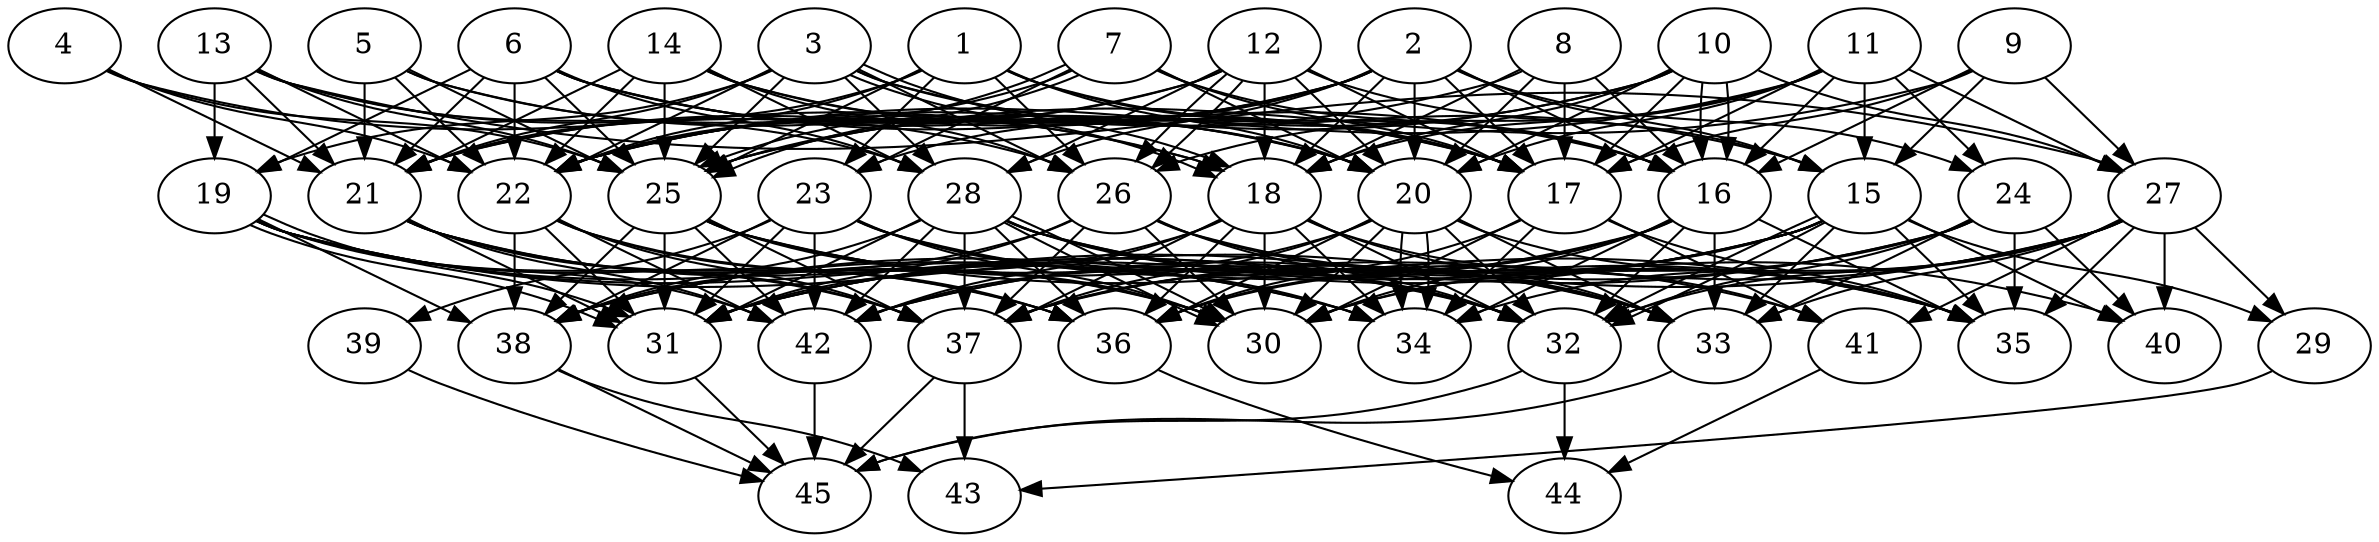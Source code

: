 // DAG automatically generated by daggen at Thu Oct  3 14:07:25 2019
// ./daggen --dot -n 45 --ccr 0.5 --fat 0.7 --regular 0.7 --density 0.9 --mindata 5242880 --maxdata 52428800 
digraph G {
  1 [size="97282048", alpha="0.13", expect_size="48641024"] 
  1 -> 16 [size ="48641024"]
  1 -> 17 [size ="48641024"]
  1 -> 20 [size ="48641024"]
  1 -> 21 [size ="48641024"]
  1 -> 22 [size ="48641024"]
  1 -> 23 [size ="48641024"]
  1 -> 25 [size ="48641024"]
  1 -> 26 [size ="48641024"]
  2 [size="100220928", alpha="0.03", expect_size="50110464"] 
  2 -> 15 [size ="50110464"]
  2 -> 16 [size ="50110464"]
  2 -> 17 [size ="50110464"]
  2 -> 18 [size ="50110464"]
  2 -> 20 [size ="50110464"]
  2 -> 21 [size ="50110464"]
  2 -> 22 [size ="50110464"]
  2 -> 23 [size ="50110464"]
  2 -> 24 [size ="50110464"]
  2 -> 25 [size ="50110464"]
  2 -> 28 [size ="50110464"]
  3 [size="76154880", alpha="0.12", expect_size="38077440"] 
  3 -> 15 [size ="38077440"]
  3 -> 17 [size ="38077440"]
  3 -> 18 [size ="38077440"]
  3 -> 18 [size ="38077440"]
  3 -> 19 [size ="38077440"]
  3 -> 21 [size ="38077440"]
  3 -> 22 [size ="38077440"]
  3 -> 25 [size ="38077440"]
  3 -> 26 [size ="38077440"]
  3 -> 28 [size ="38077440"]
  4 [size="98955264", alpha="0.04", expect_size="49477632"] 
  4 -> 18 [size ="49477632"]
  4 -> 21 [size ="49477632"]
  4 -> 22 [size ="49477632"]
  4 -> 25 [size ="49477632"]
  5 [size="34240512", alpha="0.06", expect_size="17120256"] 
  5 -> 18 [size ="17120256"]
  5 -> 20 [size ="17120256"]
  5 -> 21 [size ="17120256"]
  5 -> 22 [size ="17120256"]
  5 -> 25 [size ="17120256"]
  6 [size="88172544", alpha="0.13", expect_size="44086272"] 
  6 -> 16 [size ="44086272"]
  6 -> 17 [size ="44086272"]
  6 -> 19 [size ="44086272"]
  6 -> 20 [size ="44086272"]
  6 -> 21 [size ="44086272"]
  6 -> 22 [size ="44086272"]
  6 -> 25 [size ="44086272"]
  6 -> 28 [size ="44086272"]
  7 [size="21952512", alpha="0.07", expect_size="10976256"] 
  7 -> 16 [size ="10976256"]
  7 -> 17 [size ="10976256"]
  7 -> 20 [size ="10976256"]
  7 -> 22 [size ="10976256"]
  7 -> 23 [size ="10976256"]
  7 -> 25 [size ="10976256"]
  7 -> 25 [size ="10976256"]
  8 [size="33394688", alpha="0.14", expect_size="16697344"] 
  8 -> 16 [size ="16697344"]
  8 -> 17 [size ="16697344"]
  8 -> 18 [size ="16697344"]
  8 -> 20 [size ="16697344"]
  8 -> 22 [size ="16697344"]
  9 [size="80220160", alpha="0.14", expect_size="40110080"] 
  9 -> 15 [size ="40110080"]
  9 -> 16 [size ="40110080"]
  9 -> 17 [size ="40110080"]
  9 -> 25 [size ="40110080"]
  9 -> 27 [size ="40110080"]
  10 [size="39124992", alpha="0.06", expect_size="19562496"] 
  10 -> 16 [size ="19562496"]
  10 -> 16 [size ="19562496"]
  10 -> 17 [size ="19562496"]
  10 -> 18 [size ="19562496"]
  10 -> 20 [size ="19562496"]
  10 -> 22 [size ="19562496"]
  10 -> 25 [size ="19562496"]
  10 -> 27 [size ="19562496"]
  11 [size="96899072", alpha="0.18", expect_size="48449536"] 
  11 -> 15 [size ="48449536"]
  11 -> 16 [size ="48449536"]
  11 -> 17 [size ="48449536"]
  11 -> 18 [size ="48449536"]
  11 -> 20 [size ="48449536"]
  11 -> 22 [size ="48449536"]
  11 -> 24 [size ="48449536"]
  11 -> 26 [size ="48449536"]
  11 -> 27 [size ="48449536"]
  12 [size="62367744", alpha="0.03", expect_size="31183872"] 
  12 -> 15 [size ="31183872"]
  12 -> 17 [size ="31183872"]
  12 -> 18 [size ="31183872"]
  12 -> 20 [size ="31183872"]
  12 -> 21 [size ="31183872"]
  12 -> 22 [size ="31183872"]
  12 -> 26 [size ="31183872"]
  12 -> 26 [size ="31183872"]
  12 -> 28 [size ="31183872"]
  13 [size="77586432", alpha="0.01", expect_size="38793216"] 
  13 -> 19 [size ="38793216"]
  13 -> 21 [size ="38793216"]
  13 -> 22 [size ="38793216"]
  13 -> 25 [size ="38793216"]
  13 -> 26 [size ="38793216"]
  13 -> 27 [size ="38793216"]
  13 -> 28 [size ="38793216"]
  14 [size="38432768", alpha="0.06", expect_size="19216384"] 
  14 -> 17 [size ="19216384"]
  14 -> 20 [size ="19216384"]
  14 -> 21 [size ="19216384"]
  14 -> 22 [size ="19216384"]
  14 -> 25 [size ="19216384"]
  14 -> 26 [size ="19216384"]
  14 -> 28 [size ="19216384"]
  15 [size="54999040", alpha="0.19", expect_size="27499520"] 
  15 -> 29 [size ="27499520"]
  15 -> 31 [size ="27499520"]
  15 -> 32 [size ="27499520"]
  15 -> 32 [size ="27499520"]
  15 -> 33 [size ="27499520"]
  15 -> 35 [size ="27499520"]
  15 -> 36 [size ="27499520"]
  15 -> 37 [size ="27499520"]
  15 -> 38 [size ="27499520"]
  15 -> 40 [size ="27499520"]
  15 -> 42 [size ="27499520"]
  16 [size="84633600", alpha="0.14", expect_size="42316800"] 
  16 -> 30 [size ="42316800"]
  16 -> 32 [size ="42316800"]
  16 -> 33 [size ="42316800"]
  16 -> 34 [size ="42316800"]
  16 -> 35 [size ="42316800"]
  16 -> 36 [size ="42316800"]
  16 -> 37 [size ="42316800"]
  16 -> 38 [size ="42316800"]
  17 [size="50583552", alpha="0.11", expect_size="25291776"] 
  17 -> 30 [size ="25291776"]
  17 -> 34 [size ="25291776"]
  17 -> 35 [size ="25291776"]
  17 -> 36 [size ="25291776"]
  17 -> 41 [size ="25291776"]
  18 [size="84623360", alpha="0.05", expect_size="42311680"] 
  18 -> 30 [size ="42311680"]
  18 -> 31 [size ="42311680"]
  18 -> 32 [size ="42311680"]
  18 -> 33 [size ="42311680"]
  18 -> 34 [size ="42311680"]
  18 -> 36 [size ="42311680"]
  18 -> 37 [size ="42311680"]
  18 -> 41 [size ="42311680"]
  18 -> 42 [size ="42311680"]
  19 [size="58247168", alpha="0.07", expect_size="29123584"] 
  19 -> 31 [size ="29123584"]
  19 -> 31 [size ="29123584"]
  19 -> 32 [size ="29123584"]
  19 -> 33 [size ="29123584"]
  19 -> 34 [size ="29123584"]
  19 -> 36 [size ="29123584"]
  19 -> 37 [size ="29123584"]
  19 -> 38 [size ="29123584"]
  19 -> 42 [size ="29123584"]
  20 [size="27602944", alpha="0.01", expect_size="13801472"] 
  20 -> 30 [size ="13801472"]
  20 -> 32 [size ="13801472"]
  20 -> 33 [size ="13801472"]
  20 -> 34 [size ="13801472"]
  20 -> 34 [size ="13801472"]
  20 -> 35 [size ="13801472"]
  20 -> 36 [size ="13801472"]
  20 -> 37 [size ="13801472"]
  20 -> 42 [size ="13801472"]
  21 [size="54921216", alpha="0.13", expect_size="27460608"] 
  21 -> 30 [size ="27460608"]
  21 -> 31 [size ="27460608"]
  21 -> 34 [size ="27460608"]
  21 -> 36 [size ="27460608"]
  21 -> 37 [size ="27460608"]
  21 -> 42 [size ="27460608"]
  22 [size="47470592", alpha="0.05", expect_size="23735296"] 
  22 -> 30 [size ="23735296"]
  22 -> 31 [size ="23735296"]
  22 -> 36 [size ="23735296"]
  22 -> 37 [size ="23735296"]
  22 -> 38 [size ="23735296"]
  22 -> 42 [size ="23735296"]
  23 [size="62466048", alpha="0.10", expect_size="31233024"] 
  23 -> 30 [size ="31233024"]
  23 -> 31 [size ="31233024"]
  23 -> 32 [size ="31233024"]
  23 -> 34 [size ="31233024"]
  23 -> 38 [size ="31233024"]
  23 -> 39 [size ="31233024"]
  23 -> 41 [size ="31233024"]
  23 -> 42 [size ="31233024"]
  24 [size="67393536", alpha="0.14", expect_size="33696768"] 
  24 -> 30 [size ="33696768"]
  24 -> 31 [size ="33696768"]
  24 -> 32 [size ="33696768"]
  24 -> 33 [size ="33696768"]
  24 -> 35 [size ="33696768"]
  24 -> 40 [size ="33696768"]
  24 -> 42 [size ="33696768"]
  25 [size="94158848", alpha="0.03", expect_size="47079424"] 
  25 -> 30 [size ="47079424"]
  25 -> 31 [size ="47079424"]
  25 -> 32 [size ="47079424"]
  25 -> 33 [size ="47079424"]
  25 -> 35 [size ="47079424"]
  25 -> 37 [size ="47079424"]
  25 -> 38 [size ="47079424"]
  25 -> 42 [size ="47079424"]
  26 [size="90435584", alpha="0.09", expect_size="45217792"] 
  26 -> 30 [size ="45217792"]
  26 -> 31 [size ="45217792"]
  26 -> 32 [size ="45217792"]
  26 -> 33 [size ="45217792"]
  26 -> 35 [size ="45217792"]
  26 -> 37 [size ="45217792"]
  26 -> 38 [size ="45217792"]
  27 [size="59957248", alpha="0.17", expect_size="29978624"] 
  27 -> 29 [size ="29978624"]
  27 -> 30 [size ="29978624"]
  27 -> 31 [size ="29978624"]
  27 -> 32 [size ="29978624"]
  27 -> 33 [size ="29978624"]
  27 -> 34 [size ="29978624"]
  27 -> 35 [size ="29978624"]
  27 -> 37 [size ="29978624"]
  27 -> 40 [size ="29978624"]
  27 -> 41 [size ="29978624"]
  28 [size="15558656", alpha="0.10", expect_size="7779328"] 
  28 -> 30 [size ="7779328"]
  28 -> 30 [size ="7779328"]
  28 -> 31 [size ="7779328"]
  28 -> 32 [size ="7779328"]
  28 -> 33 [size ="7779328"]
  28 -> 35 [size ="7779328"]
  28 -> 36 [size ="7779328"]
  28 -> 37 [size ="7779328"]
  28 -> 38 [size ="7779328"]
  28 -> 40 [size ="7779328"]
  28 -> 42 [size ="7779328"]
  29 [size="38547456", alpha="0.18", expect_size="19273728"] 
  29 -> 43 [size ="19273728"]
  30 [size="71919616", alpha="0.11", expect_size="35959808"] 
  31 [size="77023232", alpha="0.03", expect_size="38511616"] 
  31 -> 45 [size ="38511616"]
  32 [size="46288896", alpha="0.06", expect_size="23144448"] 
  32 -> 44 [size ="23144448"]
  32 -> 45 [size ="23144448"]
  33 [size="69451776", alpha="0.04", expect_size="34725888"] 
  33 -> 45 [size ="34725888"]
  34 [size="23437312", alpha="0.07", expect_size="11718656"] 
  35 [size="91088896", alpha="0.19", expect_size="45544448"] 
  36 [size="13045760", alpha="0.08", expect_size="6522880"] 
  36 -> 44 [size ="6522880"]
  37 [size="55738368", alpha="0.05", expect_size="27869184"] 
  37 -> 43 [size ="27869184"]
  37 -> 45 [size ="27869184"]
  38 [size="41893888", alpha="0.17", expect_size="20946944"] 
  38 -> 43 [size ="20946944"]
  38 -> 45 [size ="20946944"]
  39 [size="88793088", alpha="0.20", expect_size="44396544"] 
  39 -> 45 [size ="44396544"]
  40 [size="77424640", alpha="0.06", expect_size="38712320"] 
  41 [size="36429824", alpha="0.02", expect_size="18214912"] 
  41 -> 44 [size ="18214912"]
  42 [size="52224000", alpha="0.05", expect_size="26112000"] 
  42 -> 45 [size ="26112000"]
  43 [size="82317312", alpha="0.20", expect_size="41158656"] 
  44 [size="99438592", alpha="0.06", expect_size="49719296"] 
  45 [size="37165056", alpha="0.11", expect_size="18582528"] 
}
